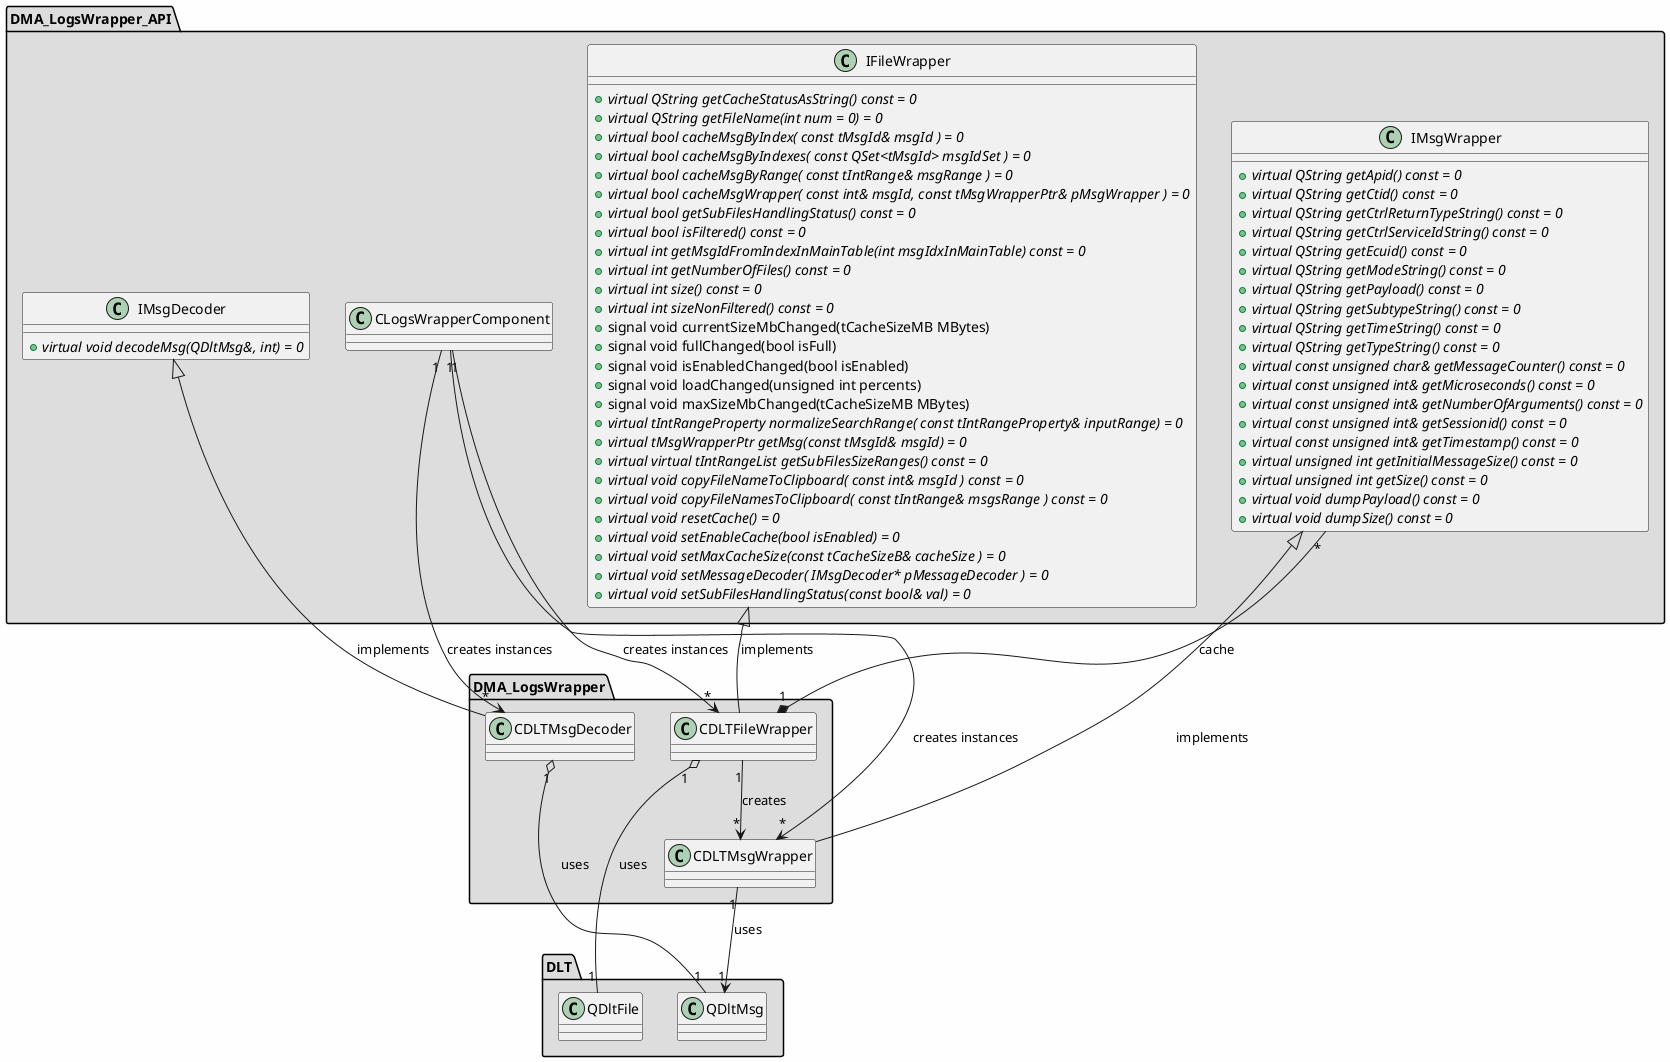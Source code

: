 
@startuml

skinparam backgroundColor #FEFEFE
skinparam wrapWidth 600
package "DLT" #DDDDDD
{

class "QDltFile"
{
}

class "QDltMsg"
{
}

}

package "DMA_LogsWrapper" #DDDDDD
{

class "CDLTFileWrapper"
{
}

class "CDLTMsgDecoder"
{
}

class "CDLTMsgWrapper"
{
}

}

package "DMA_LogsWrapper_API" #DDDDDD
{

class "CLogsWrapperComponent"
{
}

class "IFileWrapper"
{
    + {abstract} virtual QString getCacheStatusAsString() const = 0
    + {abstract} virtual QString getFileName(int num = 0) = 0
    + {abstract} virtual bool cacheMsgByIndex( const tMsgId& msgId ) = 0
    + {abstract} virtual bool cacheMsgByIndexes( const QSet<tMsgId> msgIdSet ) = 0
    + {abstract} virtual bool cacheMsgByRange( const tIntRange& msgRange ) = 0
    + {abstract} virtual bool cacheMsgWrapper( const int& msgId, const tMsgWrapperPtr& pMsgWrapper ) = 0
    + {abstract} virtual bool getSubFilesHandlingStatus() const = 0
    + {abstract} virtual bool isFiltered() const = 0
    + {abstract} virtual int getMsgIdFromIndexInMainTable(int msgIdxInMainTable) const = 0
    + {abstract} virtual int getNumberOfFiles() const = 0
    + {abstract} virtual int size() const = 0
    + {abstract} virtual int sizeNonFiltered() const = 0
    + signal void currentSizeMbChanged(tCacheSizeMB MBytes)
    + signal void fullChanged(bool isFull)
    + signal void isEnabledChanged(bool isEnabled)
    + signal void loadChanged(unsigned int percents)
    + signal void maxSizeMbChanged(tCacheSizeMB MBytes)
    + {abstract} virtual tIntRangeProperty normalizeSearchRange( const tIntRangeProperty& inputRange) = 0
    + {abstract} virtual tMsgWrapperPtr getMsg(const tMsgId& msgId) = 0
    + {abstract} virtual virtual tIntRangeList getSubFilesSizeRanges() const = 0
    + {abstract} virtual void copyFileNameToClipboard( const int& msgId ) const = 0
    + {abstract} virtual void copyFileNamesToClipboard( const tIntRange& msgsRange ) const = 0
    + {abstract} virtual void resetCache() = 0
    + {abstract} virtual void setEnableCache(bool isEnabled) = 0
    + {abstract} virtual void setMaxCacheSize(const tCacheSizeB& cacheSize ) = 0
    + {abstract} virtual void setMessageDecoder( IMsgDecoder* pMessageDecoder ) = 0
    + {abstract} virtual void setSubFilesHandlingStatus(const bool& val) = 0
}

class "IMsgDecoder"
{
    + {abstract} virtual void decodeMsg(QDltMsg&, int) = 0
}

class "IMsgWrapper"
{
    + {abstract} virtual QString getApid() const = 0
    + {abstract} virtual QString getCtid() const = 0
    + {abstract} virtual QString getCtrlReturnTypeString() const = 0
    + {abstract} virtual QString getCtrlServiceIdString() const = 0
    + {abstract} virtual QString getEcuid() const = 0
    + {abstract} virtual QString getModeString() const = 0
    + {abstract} virtual QString getPayload() const = 0
    + {abstract} virtual QString getSubtypeString() const = 0
    + {abstract} virtual QString getTimeString() const = 0
    + {abstract} virtual QString getTypeString() const = 0
    + {abstract} virtual const unsigned char& getMessageCounter() const = 0
    + {abstract} virtual const unsigned int& getMicroseconds() const = 0
    + {abstract} virtual const unsigned int& getNumberOfArguments() const = 0
    + {abstract} virtual const unsigned int& getSessionid() const = 0
    + {abstract} virtual const unsigned int& getTimestamp() const = 0
    + {abstract} virtual unsigned int getInitialMessageSize() const = 0
    + {abstract} virtual unsigned int getSize() const = 0
    + {abstract} virtual void dumpPayload() const = 0
    + {abstract} virtual void dumpSize() const = 0
}

}

'====================Inheritance section====================
IFileWrapper <|-- CDLTFileWrapper : implements
IMsgDecoder <|-- CDLTMsgDecoder : implements
IMsgWrapper <|-- CDLTMsgWrapper : implements

'====================Dependencies section====================
CDLTFileWrapper "1" --> "*" CDLTMsgWrapper : creates
CDLTFileWrapper "1" *-- "*" IMsgWrapper : cache
CDLTFileWrapper "1" o-- "1" QDltFile : uses
CDLTMsgDecoder "1" o-- "1" QDltMsg : uses
CDLTMsgWrapper "1" --> "1" QDltMsg : uses
CLogsWrapperComponent "1" --> "*" CDLTFileWrapper : creates instances
CLogsWrapperComponent "1" --> "*" CDLTMsgDecoder : creates instances
CLogsWrapperComponent "1" --> "*" CDLTMsgWrapper : creates instances

@enduml